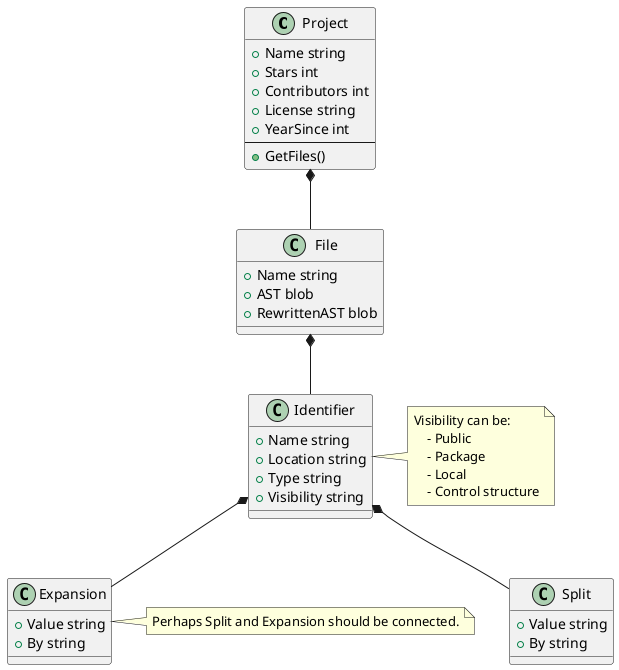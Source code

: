 @@startuml Entities Layer

class Project {
    + Name string
    + Stars int
    + Contributors int
    + License string
    + YearSince int
    --
    + GetFiles()
}

Project *-- File

class File {
    + Name string
    + AST blob
    + RewrittenAST blob
}

File *-- Identifier

class Identifier {
    + Name string
    + Location string
    + Type string
    + Visibility string
}
note right of Identifier
    Visibility can be:
        - Public
        - Package
        - Local
        - Control structure
end note

Identifier *-- Split

class Split {
    + Value string
    + By string
}

Identifier *-- Expansion

class Expansion {
    + Value string
    + By string
}

note right of Expansion
    Perhaps Split and Expansion should be connected.
end note

@@enduml